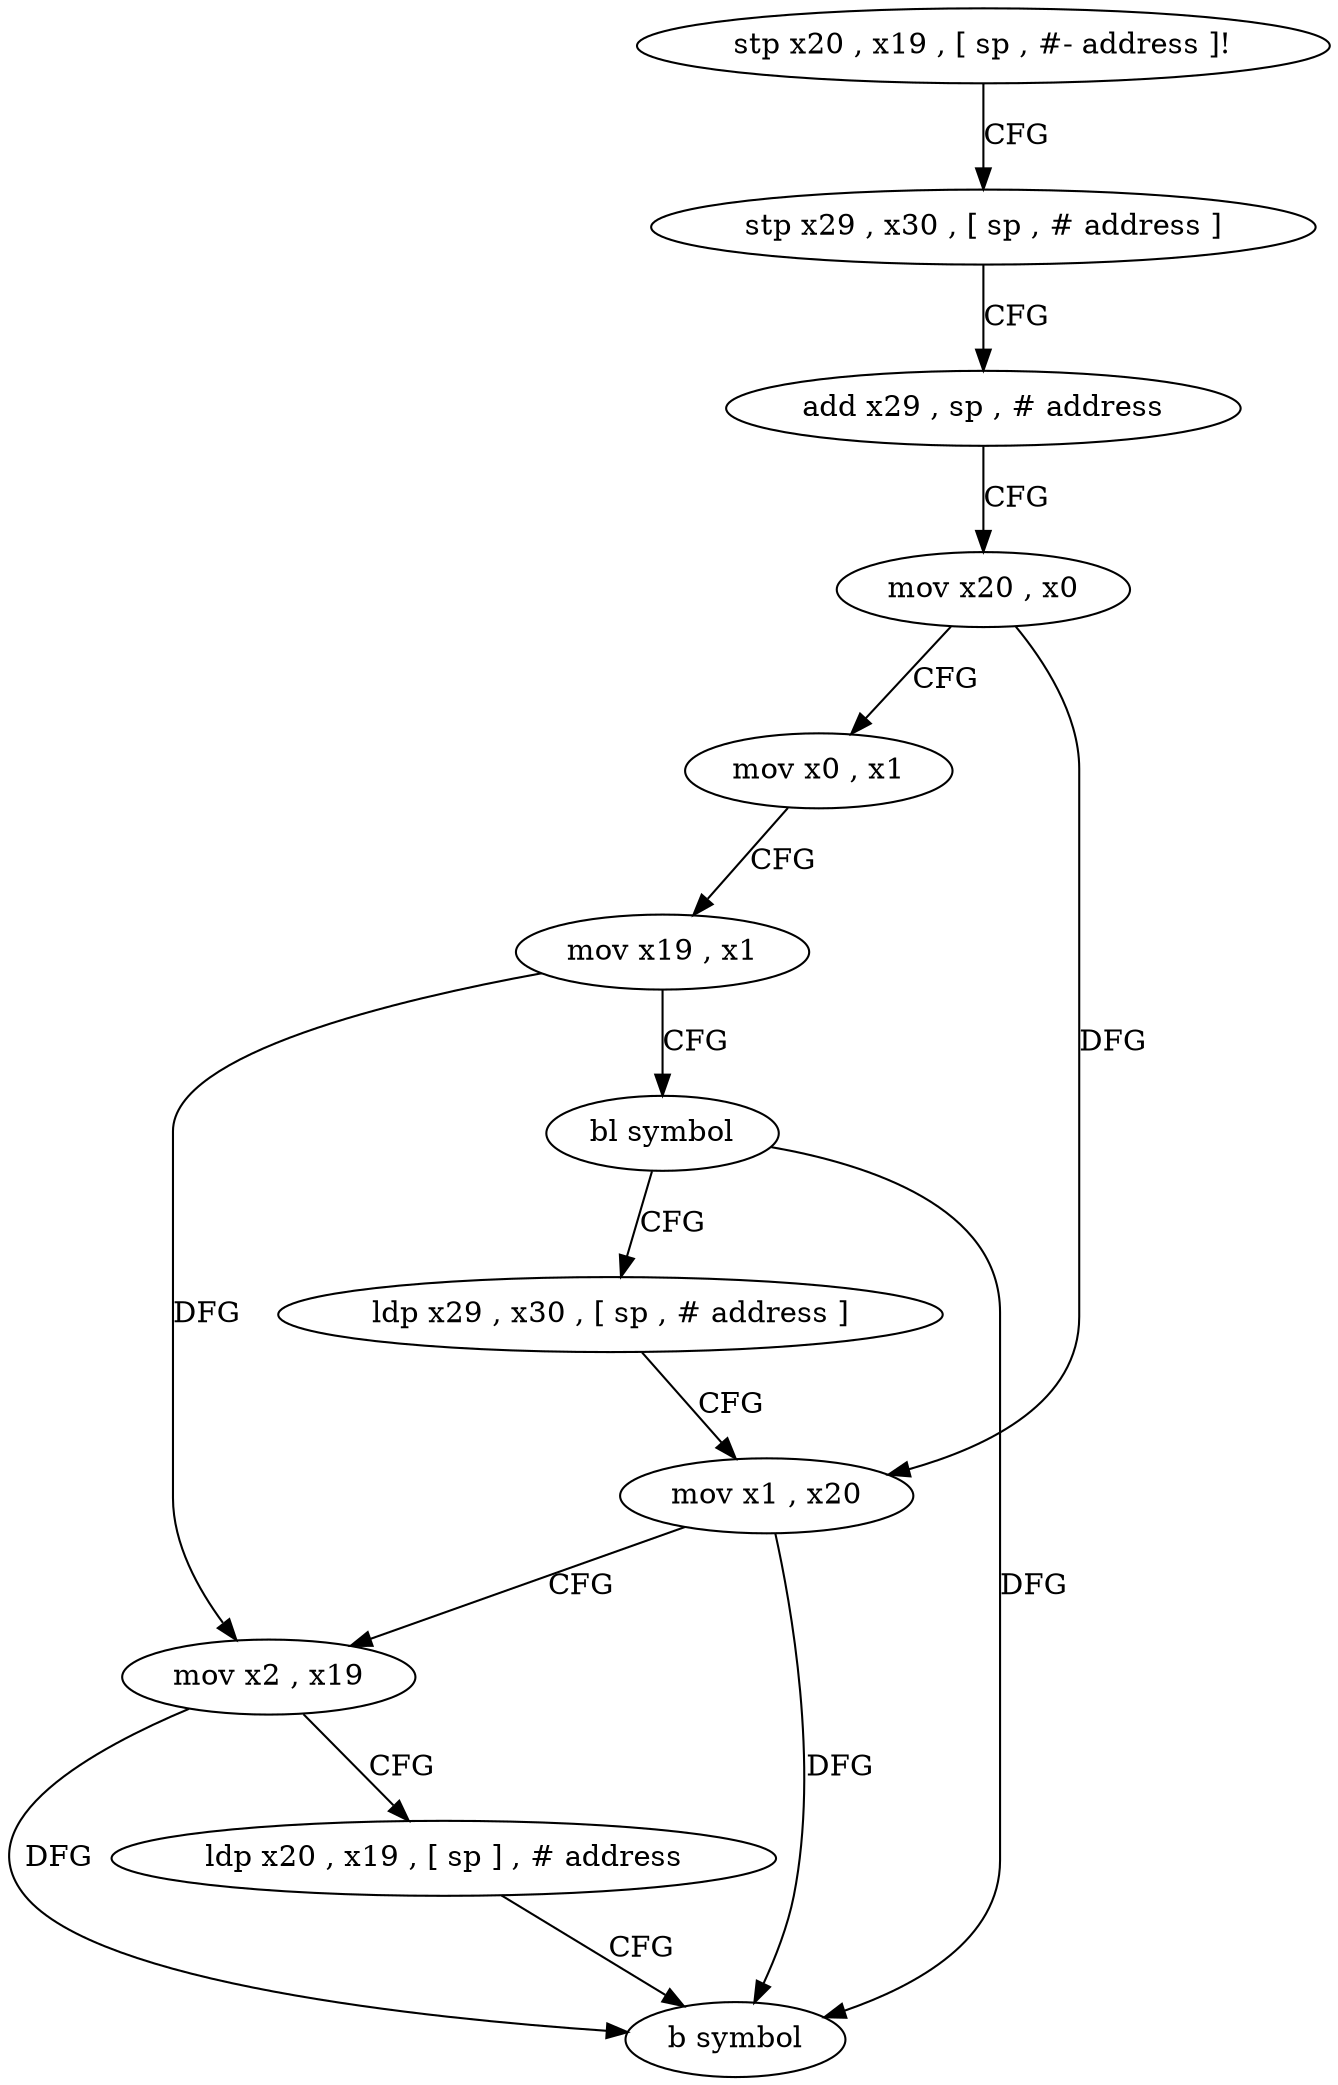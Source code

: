 digraph "func" {
"248140" [label = "stp x20 , x19 , [ sp , #- address ]!" ]
"248144" [label = "stp x29 , x30 , [ sp , # address ]" ]
"248148" [label = "add x29 , sp , # address" ]
"248152" [label = "mov x20 , x0" ]
"248156" [label = "mov x0 , x1" ]
"248160" [label = "mov x19 , x1" ]
"248164" [label = "bl symbol" ]
"248168" [label = "ldp x29 , x30 , [ sp , # address ]" ]
"248172" [label = "mov x1 , x20" ]
"248176" [label = "mov x2 , x19" ]
"248180" [label = "ldp x20 , x19 , [ sp ] , # address" ]
"248184" [label = "b symbol" ]
"248140" -> "248144" [ label = "CFG" ]
"248144" -> "248148" [ label = "CFG" ]
"248148" -> "248152" [ label = "CFG" ]
"248152" -> "248156" [ label = "CFG" ]
"248152" -> "248172" [ label = "DFG" ]
"248156" -> "248160" [ label = "CFG" ]
"248160" -> "248164" [ label = "CFG" ]
"248160" -> "248176" [ label = "DFG" ]
"248164" -> "248168" [ label = "CFG" ]
"248164" -> "248184" [ label = "DFG" ]
"248168" -> "248172" [ label = "CFG" ]
"248172" -> "248176" [ label = "CFG" ]
"248172" -> "248184" [ label = "DFG" ]
"248176" -> "248180" [ label = "CFG" ]
"248176" -> "248184" [ label = "DFG" ]
"248180" -> "248184" [ label = "CFG" ]
}

